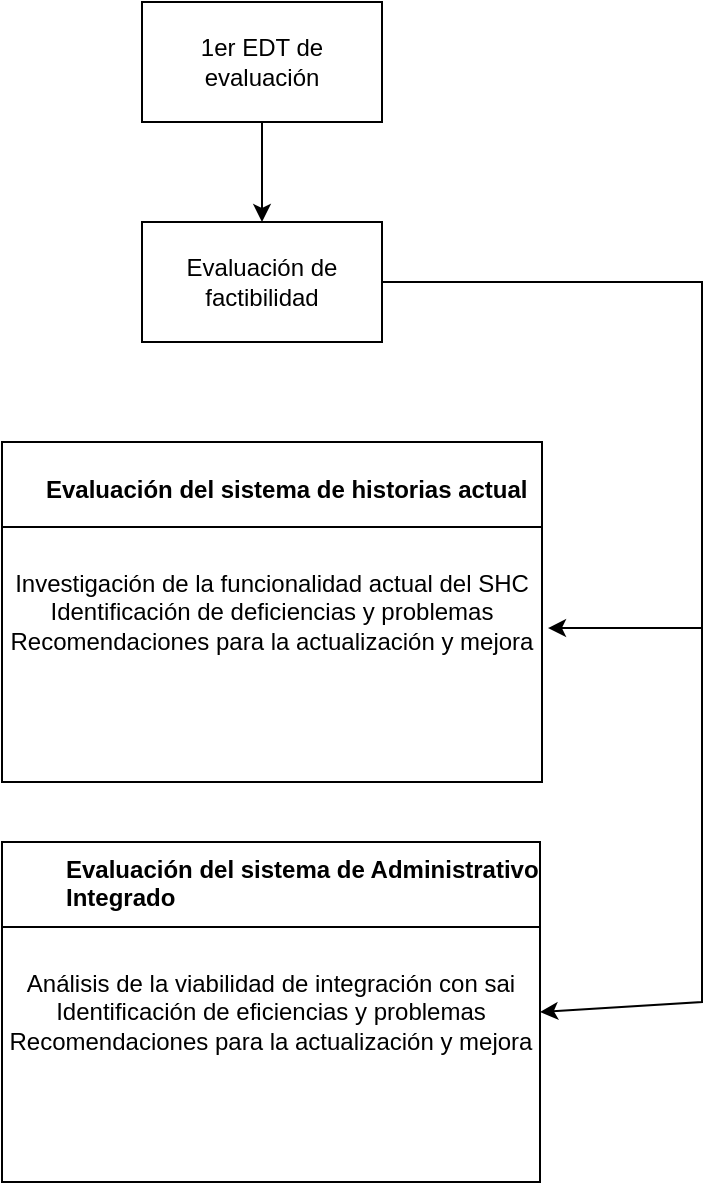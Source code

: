 <mxfile version="24.3.1" type="github" pages="3">
  <diagram name="1EDT" id="6Wvr4Ylj7S0Q1RzzWG8O">
    <mxGraphModel dx="714" dy="787" grid="1" gridSize="10" guides="1" tooltips="1" connect="1" arrows="1" fold="1" page="1" pageScale="1" pageWidth="827" pageHeight="1169" math="0" shadow="0">
      <root>
        <mxCell id="0" />
        <mxCell id="1" parent="0" />
        <mxCell id="sKKpUDkrvhMne10swxIE-1" value="1er EDT de evaluación" style="rounded=0;whiteSpace=wrap;html=1;" vertex="1" parent="1">
          <mxGeometry x="320" y="100" width="120" height="60" as="geometry" />
        </mxCell>
        <mxCell id="sKKpUDkrvhMne10swxIE-2" value="Evaluación de factibilidad" style="rounded=0;whiteSpace=wrap;html=1;" vertex="1" parent="1">
          <mxGeometry x="320" y="210" width="120" height="60" as="geometry" />
        </mxCell>
        <mxCell id="sKKpUDkrvhMne10swxIE-15" value="&lt;span style=&quot;text-wrap: nowrap;&quot;&gt;Investigación de la funcionalidad actual del SHC&lt;/span&gt;&lt;div&gt;&lt;span style=&quot;text-wrap: nowrap;&quot;&gt;Identificación de deficiencias y problemas&lt;/span&gt;&lt;/div&gt;&lt;div&gt;&lt;span style=&quot;text-wrap: nowrap;&quot;&gt;Recomendaciones para la actualización y mejora&lt;/span&gt;&lt;/div&gt;" style="rounded=0;whiteSpace=wrap;html=1;" vertex="1" parent="1">
          <mxGeometry x="250" y="320" width="270" height="170" as="geometry" />
        </mxCell>
        <mxCell id="sKKpUDkrvhMne10swxIE-16" value="" style="endArrow=none;html=1;rounded=0;exitX=0;exitY=0.25;exitDx=0;exitDy=0;entryX=1;entryY=0.25;entryDx=0;entryDy=0;" edge="1" parent="1" source="sKKpUDkrvhMne10swxIE-15" target="sKKpUDkrvhMne10swxIE-15">
          <mxGeometry width="50" height="50" relative="1" as="geometry">
            <mxPoint x="280" y="420" as="sourcePoint" />
            <mxPoint x="330" y="370" as="targetPoint" />
          </mxGeometry>
        </mxCell>
        <mxCell id="sKKpUDkrvhMne10swxIE-17" value="&lt;span style=&quot;forced-color-adjust: none; font-weight: 700;&quot;&gt;Evaluación del sistema de historias actual&lt;/span&gt;&lt;div style=&quot;forced-color-adjust: none;&quot;&gt;&lt;br style=&quot;forced-color-adjust: none; color: rgb(0, 0, 0); font-family: Helvetica; font-size: 12px; font-style: normal; font-variant-ligatures: normal; font-variant-caps: normal; font-weight: 400; letter-spacing: normal; orphans: 2; text-align: center; text-indent: 0px; text-transform: none; widows: 2; word-spacing: 0px; -webkit-text-stroke-width: 0px; white-space: normal; background-color: rgb(251, 251, 251); text-decoration-thickness: initial; text-decoration-style: initial; text-decoration-color: initial;&quot;&gt;&#xa;&#xa;&lt;/div&gt;" style="text;whiteSpace=wrap;html=1;" vertex="1" parent="1">
          <mxGeometry x="270" y="330" width="270" height="80" as="geometry" />
        </mxCell>
        <mxCell id="sKKpUDkrvhMne10swxIE-18" value="&lt;span style=&quot;text-wrap: nowrap;&quot;&gt;Análisis de la viabilidad de integración con sai&lt;/span&gt;&lt;div style=&quot;text-wrap: nowrap;&quot;&gt;Identificación de eficiencias y problemas&lt;/div&gt;&lt;div style=&quot;text-wrap: nowrap;&quot;&gt;Recomendaciones para la actualización y mejora&lt;/div&gt;" style="rounded=0;whiteSpace=wrap;html=1;" vertex="1" parent="1">
          <mxGeometry x="250" y="520" width="269" height="170" as="geometry" />
        </mxCell>
        <mxCell id="sKKpUDkrvhMne10swxIE-19" value="" style="endArrow=none;html=1;rounded=0;exitX=0;exitY=0.25;exitDx=0;exitDy=0;entryX=1;entryY=0.25;entryDx=0;entryDy=0;" edge="1" parent="1" source="sKKpUDkrvhMne10swxIE-18" target="sKKpUDkrvhMne10swxIE-18">
          <mxGeometry width="50" height="50" relative="1" as="geometry">
            <mxPoint x="280" y="620" as="sourcePoint" />
            <mxPoint x="330" y="570" as="targetPoint" />
          </mxGeometry>
        </mxCell>
        <mxCell id="sKKpUDkrvhMne10swxIE-20" value="&lt;span style=&quot;forced-color-adjust: none; font-weight: 700;&quot;&gt;Evaluación del sistema de Administrativo Integrado&lt;/span&gt;" style="text;whiteSpace=wrap;html=1;" vertex="1" parent="1">
          <mxGeometry x="280" y="520" width="250" height="50" as="geometry" />
        </mxCell>
        <mxCell id="sKKpUDkrvhMne10swxIE-21" value="" style="endArrow=classic;html=1;rounded=0;exitX=1;exitY=0.5;exitDx=0;exitDy=0;entryX=1;entryY=0.5;entryDx=0;entryDy=0;" edge="1" parent="1" source="sKKpUDkrvhMne10swxIE-2" target="sKKpUDkrvhMne10swxIE-18">
          <mxGeometry width="50" height="50" relative="1" as="geometry">
            <mxPoint x="450" y="170" as="sourcePoint" />
            <mxPoint x="610" y="180" as="targetPoint" />
            <Array as="points">
              <mxPoint x="600" y="240" />
              <mxPoint x="600" y="600" />
            </Array>
          </mxGeometry>
        </mxCell>
        <mxCell id="sKKpUDkrvhMne10swxIE-22" value="" style="endArrow=classic;html=1;rounded=0;exitX=0.5;exitY=1;exitDx=0;exitDy=0;" edge="1" parent="1" source="sKKpUDkrvhMne10swxIE-1" target="sKKpUDkrvhMne10swxIE-2">
          <mxGeometry width="50" height="50" relative="1" as="geometry">
            <mxPoint x="460" y="180" as="sourcePoint" />
            <mxPoint x="620" y="190" as="targetPoint" />
          </mxGeometry>
        </mxCell>
        <mxCell id="sKKpUDkrvhMne10swxIE-23" value="" style="endArrow=classic;html=1;rounded=0;entryX=0.937;entryY=1.038;entryDx=0;entryDy=0;entryPerimeter=0;" edge="1" parent="1" target="sKKpUDkrvhMne10swxIE-17">
          <mxGeometry width="50" height="50" relative="1" as="geometry">
            <mxPoint x="600" y="413" as="sourcePoint" />
            <mxPoint x="630" y="200" as="targetPoint" />
          </mxGeometry>
        </mxCell>
      </root>
    </mxGraphModel>
  </diagram>
  <diagram name="2do EDT" id="THJHXmKBojdOz0x6QpAN">
    <mxGraphModel dx="840" dy="926" grid="1" gridSize="10" guides="1" tooltips="1" connect="1" arrows="1" fold="1" page="1" pageScale="1" pageWidth="827" pageHeight="1169" math="0" shadow="0">
      <root>
        <mxCell id="7O2lqeWb_1-DoCXeQbFf-0" />
        <mxCell id="7O2lqeWb_1-DoCXeQbFf-1" parent="7O2lqeWb_1-DoCXeQbFf-0" />
        <mxCell id="7O2lqeWb_1-DoCXeQbFf-2" value="2do EDT de software" style="rounded=0;whiteSpace=wrap;html=1;" vertex="1" parent="7O2lqeWb_1-DoCXeQbFf-1">
          <mxGeometry x="320" y="100" width="120" height="60" as="geometry" />
        </mxCell>
        <mxCell id="7O2lqeWb_1-DoCXeQbFf-3" value="Desarrollo de software" style="rounded=0;whiteSpace=wrap;html=1;" vertex="1" parent="7O2lqeWb_1-DoCXeQbFf-1">
          <mxGeometry x="320" y="210" width="120" height="60" as="geometry" />
        </mxCell>
        <mxCell id="7O2lqeWb_1-DoCXeQbFf-4" value="&lt;span style=&quot;text-wrap: nowrap;&quot;&gt;Reunión con los stakeholders&lt;/span&gt;&lt;div&gt;&lt;span style=&quot;text-wrap: nowrap;&quot;&gt;Análisis de requerimientos del sistema de salud&lt;/span&gt;&lt;/div&gt;&lt;div&gt;&lt;span style=&quot;text-wrap: nowrap;&quot;&gt;Definición de alcance y objetivos del proyecto&lt;/span&gt;&lt;/div&gt;" style="rounded=0;whiteSpace=wrap;html=1;" vertex="1" parent="7O2lqeWb_1-DoCXeQbFf-1">
          <mxGeometry x="170" y="320" width="350" height="130" as="geometry" />
        </mxCell>
        <mxCell id="7O2lqeWb_1-DoCXeQbFf-5" value="" style="endArrow=none;html=1;rounded=0;exitX=0;exitY=0.25;exitDx=0;exitDy=0;entryX=1;entryY=0.25;entryDx=0;entryDy=0;" edge="1" parent="7O2lqeWb_1-DoCXeQbFf-1" source="7O2lqeWb_1-DoCXeQbFf-4" target="7O2lqeWb_1-DoCXeQbFf-4">
          <mxGeometry width="50" height="50" relative="1" as="geometry">
            <mxPoint x="280" y="420" as="sourcePoint" />
            <mxPoint x="330" y="370" as="targetPoint" />
          </mxGeometry>
        </mxCell>
        <mxCell id="7O2lqeWb_1-DoCXeQbFf-6" value="&lt;div style=&quot;forced-color-adjust: none;&quot;&gt;&lt;b&gt;Inicio del proyecto&lt;/b&gt;&lt;br style=&quot;forced-color-adjust: none; color: rgb(0, 0, 0); font-family: Helvetica; font-size: 12px; font-style: normal; font-variant-ligatures: normal; font-variant-caps: normal; font-weight: 400; letter-spacing: normal; orphans: 2; text-align: center; text-indent: 0px; text-transform: none; widows: 2; word-spacing: 0px; -webkit-text-stroke-width: 0px; white-space: normal; background-color: rgb(251, 251, 251); text-decoration-thickness: initial; text-decoration-style: initial; text-decoration-color: initial;&quot;&gt;&lt;br&gt;&lt;br&gt;&lt;/div&gt;" style="text;whiteSpace=wrap;html=1;" vertex="1" parent="7O2lqeWb_1-DoCXeQbFf-1">
          <mxGeometry x="270" y="330" width="270" height="80" as="geometry" />
        </mxCell>
        <mxCell id="7O2lqeWb_1-DoCXeQbFf-7" value="&lt;div style=&quot;text-wrap: nowrap;&quot;&gt;Diseño de la arquitectura del software&lt;/div&gt;&lt;div style=&quot;text-wrap: nowrap;&quot;&gt;Creación de la base de datos para gestión de Historias Clínicas&lt;/div&gt;&lt;div style=&quot;text-wrap: nowrap;&quot;&gt;Diseño de la Interfaz de Usuario para usuarios finales y administradores&lt;/div&gt;" style="rounded=0;whiteSpace=wrap;html=1;" vertex="1" parent="7O2lqeWb_1-DoCXeQbFf-1">
          <mxGeometry x="110" y="520" width="409" height="100" as="geometry" />
        </mxCell>
        <mxCell id="7O2lqeWb_1-DoCXeQbFf-8" value="" style="endArrow=none;html=1;rounded=0;exitX=0;exitY=0.25;exitDx=0;exitDy=0;entryX=1;entryY=0.25;entryDx=0;entryDy=0;" edge="1" parent="7O2lqeWb_1-DoCXeQbFf-1" source="7O2lqeWb_1-DoCXeQbFf-7" target="7O2lqeWb_1-DoCXeQbFf-7">
          <mxGeometry width="50" height="50" relative="1" as="geometry">
            <mxPoint x="280" y="620" as="sourcePoint" />
            <mxPoint x="330" y="570" as="targetPoint" />
          </mxGeometry>
        </mxCell>
        <mxCell id="7O2lqeWb_1-DoCXeQbFf-9" value="&lt;b&gt;Diseño del sistema&lt;/b&gt;" style="text;whiteSpace=wrap;html=1;" vertex="1" parent="7O2lqeWb_1-DoCXeQbFf-1">
          <mxGeometry x="280" y="520" width="250" height="50" as="geometry" />
        </mxCell>
        <mxCell id="7O2lqeWb_1-DoCXeQbFf-10" value="" style="endArrow=classic;html=1;rounded=0;exitX=1;exitY=0.5;exitDx=0;exitDy=0;entryX=0.998;entryY=0.636;entryDx=0;entryDy=0;entryPerimeter=0;" edge="1" parent="7O2lqeWb_1-DoCXeQbFf-1" source="7O2lqeWb_1-DoCXeQbFf-3" target="po4SZOIbq65MpG0zSHLR-16">
          <mxGeometry width="50" height="50" relative="1" as="geometry">
            <mxPoint x="450" y="170" as="sourcePoint" />
            <mxPoint x="610" y="180" as="targetPoint" />
            <Array as="points">
              <mxPoint x="600" y="240" />
              <mxPoint x="600" y="570" />
              <mxPoint x="600" y="1519" />
            </Array>
          </mxGeometry>
        </mxCell>
        <mxCell id="7O2lqeWb_1-DoCXeQbFf-11" value="" style="endArrow=classic;html=1;rounded=0;exitX=0.5;exitY=1;exitDx=0;exitDy=0;" edge="1" parent="7O2lqeWb_1-DoCXeQbFf-1" source="7O2lqeWb_1-DoCXeQbFf-2" target="7O2lqeWb_1-DoCXeQbFf-3">
          <mxGeometry width="50" height="50" relative="1" as="geometry">
            <mxPoint x="460" y="180" as="sourcePoint" />
            <mxPoint x="620" y="190" as="targetPoint" />
          </mxGeometry>
        </mxCell>
        <mxCell id="7O2lqeWb_1-DoCXeQbFf-12" value="" style="endArrow=classic;html=1;rounded=0;entryX=0.937;entryY=1.038;entryDx=0;entryDy=0;entryPerimeter=0;" edge="1" parent="7O2lqeWb_1-DoCXeQbFf-1" target="7O2lqeWb_1-DoCXeQbFf-6">
          <mxGeometry width="50" height="50" relative="1" as="geometry">
            <mxPoint x="600" y="413" as="sourcePoint" />
            <mxPoint x="630" y="200" as="targetPoint" />
          </mxGeometry>
        </mxCell>
        <mxCell id="po4SZOIbq65MpG0zSHLR-1" value="&lt;div style=&quot;text-wrap: nowrap;&quot;&gt;&lt;p class=&quot;MsoNormal&quot;&gt;&lt;span lang=&quot;ES-BO&quot;&gt;Implementación del Módulo de Registro de&lt;br&gt;Paciente&lt;/span&gt;&lt;/p&gt;&lt;p class=&quot;MsoNormal&quot;&gt;&lt;span lang=&quot;ES-BO&quot;&gt;Desarrollo del Módulo de Gestión de Citas y Agenda de Médicos&lt;/span&gt;&lt;/p&gt;&lt;p class=&quot;MsoNormal&quot;&gt;&lt;span lang=&quot;ES-BO&quot;&gt;Integración del Módulo de Historias Clínicas Electrónicas&lt;/span&gt;&lt;span style=&quot;background-color: initial;&quot;&gt;&amp;nbsp;&amp;nbsp;&lt;/span&gt;&lt;/p&gt;&lt;p class=&quot;MsoNormal&quot;&gt;&lt;span lang=&quot;ES-BO&quot;&gt;Desarrollo del Módulo de Prescripciones y Recetas Médicas&lt;/span&gt;&lt;/p&gt;&lt;p class=&quot;MsoNormal&quot;&gt;&lt;span lang=&quot;ES-BO&quot;&gt;Implementación de Funcionalidades de Facturación y Administración&lt;br&gt;de Pagos&lt;/span&gt;&lt;/p&gt;&lt;/div&gt;" style="rounded=0;whiteSpace=wrap;html=1;" vertex="1" parent="7O2lqeWb_1-DoCXeQbFf-1">
          <mxGeometry x="70" y="660" width="449" height="210" as="geometry" />
        </mxCell>
        <mxCell id="po4SZOIbq65MpG0zSHLR-2" value="" style="endArrow=none;html=1;rounded=0;exitX=0;exitY=0.25;exitDx=0;exitDy=0;entryX=1;entryY=0.25;entryDx=0;entryDy=0;" edge="1" parent="7O2lqeWb_1-DoCXeQbFf-1">
          <mxGeometry width="50" height="50" relative="1" as="geometry">
            <mxPoint x="70" y="690" as="sourcePoint" />
            <mxPoint x="519" y="690" as="targetPoint" />
          </mxGeometry>
        </mxCell>
        <mxCell id="po4SZOIbq65MpG0zSHLR-3" value="&lt;b&gt;Desarrollo del Software&lt;/b&gt;" style="text;whiteSpace=wrap;html=1;" vertex="1" parent="7O2lqeWb_1-DoCXeQbFf-1">
          <mxGeometry x="220" y="660" width="250" height="20" as="geometry" />
        </mxCell>
        <mxCell id="po4SZOIbq65MpG0zSHLR-5" value="&lt;div style=&quot;text-wrap: nowrap;&quot;&gt;&lt;p class=&quot;MsoNormal&quot;&gt;&lt;span lang=&quot;ES-BO&quot;&gt;Pruebas de Funcionalidad del Software&lt;/span&gt;&lt;span style=&quot;background-color: initial;&quot;&gt;&amp;nbsp;&amp;nbsp;&lt;/span&gt;&lt;/p&gt;&lt;p class=&quot;MsoNormal&quot;&gt;&lt;span lang=&quot;ES-BO&quot;&gt;Pruebas de Interfaz de Usuario (UI)&lt;/span&gt;&lt;span style=&quot;background-color: initial;&quot;&gt;&amp;nbsp;&amp;nbsp;&lt;/span&gt;&lt;/p&gt;&lt;p class=&quot;MsoNormal&quot;&gt;&lt;span lang=&quot;ES-BO&quot;&gt;Pruebas de Integración del Sistema Completo&lt;/span&gt;&lt;/p&gt;&lt;p class=&quot;MsoNormal&quot;&gt;&lt;span lang=&quot;ES-BO&quot;&gt;Pruebas de Seguridad y Protección de Datos&lt;/span&gt;&lt;/p&gt;&lt;/div&gt;" style="rounded=0;whiteSpace=wrap;html=1;" vertex="1" parent="7O2lqeWb_1-DoCXeQbFf-1">
          <mxGeometry x="70" y="900" width="449" height="160" as="geometry" />
        </mxCell>
        <mxCell id="po4SZOIbq65MpG0zSHLR-6" value="" style="endArrow=none;html=1;rounded=0;exitX=0;exitY=0.25;exitDx=0;exitDy=0;entryX=1;entryY=0.25;entryDx=0;entryDy=0;" edge="1" parent="7O2lqeWb_1-DoCXeQbFf-1">
          <mxGeometry width="50" height="50" relative="1" as="geometry">
            <mxPoint x="70" y="930" as="sourcePoint" />
            <mxPoint x="519" y="930" as="targetPoint" />
          </mxGeometry>
        </mxCell>
        <mxCell id="po4SZOIbq65MpG0zSHLR-7" value="&lt;b&gt;Pruebas y Control de Calidad&lt;/b&gt;" style="text;whiteSpace=wrap;html=1;" vertex="1" parent="7O2lqeWb_1-DoCXeQbFf-1">
          <mxGeometry x="220" y="900" width="250" height="20" as="geometry" />
        </mxCell>
        <mxCell id="po4SZOIbq65MpG0zSHLR-8" value="&lt;div style=&quot;text-wrap: nowrap;&quot;&gt;&lt;p class=&quot;MsoNormal&quot;&gt;&lt;span lang=&quot;ES-BO&quot;&gt;Configuración del Entorno de Producción&lt;/span&gt;&lt;span style=&quot;background-color: initial;&quot;&gt;&amp;nbsp;&amp;nbsp;&lt;/span&gt;&lt;/p&gt;&lt;p class=&quot;MsoNormal&quot;&gt;&lt;span lang=&quot;ES-BO&quot;&gt;Instalación y Configuración del Software en Servidores del Cliente&lt;/span&gt;&lt;span style=&quot;background-color: initial;&quot;&gt;&amp;nbsp;&lt;/span&gt;&lt;/p&gt;&lt;p class=&quot;MsoNormal&quot;&gt;&lt;span lang=&quot;ES-BO&quot;&gt;Migración de Datos de Sistemas Anteriores al Nuevo Software&lt;/span&gt;&lt;/p&gt;&lt;/div&gt;" style="rounded=0;whiteSpace=wrap;html=1;" vertex="1" parent="7O2lqeWb_1-DoCXeQbFf-1">
          <mxGeometry x="70" y="1090" width="449" height="140" as="geometry" />
        </mxCell>
        <mxCell id="po4SZOIbq65MpG0zSHLR-9" value="" style="endArrow=none;html=1;rounded=0;exitX=0;exitY=0.25;exitDx=0;exitDy=0;entryX=1;entryY=0.25;entryDx=0;entryDy=0;" edge="1" parent="7O2lqeWb_1-DoCXeQbFf-1">
          <mxGeometry width="50" height="50" relative="1" as="geometry">
            <mxPoint x="70" y="1120" as="sourcePoint" />
            <mxPoint x="519" y="1120" as="targetPoint" />
          </mxGeometry>
        </mxCell>
        <mxCell id="po4SZOIbq65MpG0zSHLR-11" value="&lt;b&gt;Implementación y Despliegue&lt;/b&gt;" style="text;whiteSpace=wrap;html=1;" vertex="1" parent="7O2lqeWb_1-DoCXeQbFf-1">
          <mxGeometry x="210" y="1090" width="250" height="20" as="geometry" />
        </mxCell>
        <mxCell id="po4SZOIbq65MpG0zSHLR-13" value="&lt;div style=&quot;text-wrap: nowrap;&quot;&gt;&lt;p class=&quot;MsoNormal&quot;&gt;&lt;span lang=&quot;ES-BO&quot;&gt;Elaboración de Manuales de Usuario para Médicos y Personal Administrativo&lt;/span&gt;&lt;span style=&quot;background-color: initial;&quot;&gt;&amp;nbsp;&lt;/span&gt;&lt;/p&gt;&lt;p class=&quot;MsoNormal&quot;&gt;&lt;span lang=&quot;ES-BO&quot;&gt;Sesiones de Capacitación para Usuarios Finales&lt;/span&gt;&lt;span style=&quot;background-color: initial;&quot;&gt;&amp;nbsp;&amp;nbsp;&lt;/span&gt;&lt;/p&gt;&lt;p class=&quot;MsoNormal&quot;&gt;&lt;span lang=&quot;ES-BO&quot;&gt;Documentación Técnica para Administradores del Sistema&lt;/span&gt;&lt;/p&gt;&lt;/div&gt;" style="rounded=0;whiteSpace=wrap;html=1;" vertex="1" parent="7O2lqeWb_1-DoCXeQbFf-1">
          <mxGeometry x="70" y="1260" width="449" height="150" as="geometry" />
        </mxCell>
        <mxCell id="po4SZOIbq65MpG0zSHLR-14" value="" style="endArrow=none;html=1;rounded=0;exitX=0;exitY=0.25;exitDx=0;exitDy=0;entryX=1;entryY=0.25;entryDx=0;entryDy=0;" edge="1" parent="7O2lqeWb_1-DoCXeQbFf-1">
          <mxGeometry width="50" height="50" relative="1" as="geometry">
            <mxPoint x="70" y="1290" as="sourcePoint" />
            <mxPoint x="519" y="1290" as="targetPoint" />
          </mxGeometry>
        </mxCell>
        <mxCell id="po4SZOIbq65MpG0zSHLR-15" value="&lt;b&gt;Capacitación y Documentación&lt;/b&gt;" style="text;whiteSpace=wrap;html=1;" vertex="1" parent="7O2lqeWb_1-DoCXeQbFf-1">
          <mxGeometry x="210" y="1260" width="250" height="20" as="geometry" />
        </mxCell>
        <mxCell id="po4SZOIbq65MpG0zSHLR-16" value="&lt;div style=&quot;text-wrap: nowrap;&quot;&gt;&lt;p class=&quot;MsoNormal&quot;&gt;&lt;span lang=&quot;ES-BO&quot;&gt;Establecimiento de Procedimientos de Soporte Técnico&lt;/span&gt;&lt;span style=&quot;background-color: initial;&quot;&gt;&amp;nbsp;&lt;/span&gt;&lt;/p&gt;&lt;p class=&quot;MsoNormal&quot;&gt;&lt;span lang=&quot;ES-BO&quot;&gt;Monitoreo Continuo del Sistema y Resolución de Problemas&lt;/span&gt;&lt;span style=&quot;background-color: initial;&quot;&gt;&amp;nbsp;&amp;nbsp;&lt;/span&gt;&lt;/p&gt;&lt;p class=&quot;MsoNormal&quot;&gt;&lt;span lang=&quot;ES-BO&quot;&gt;Actualizaciones y Parches de Seguridad Periódicos&lt;/span&gt;&lt;/p&gt;&lt;/div&gt;" style="rounded=0;whiteSpace=wrap;html=1;" vertex="1" parent="7O2lqeWb_1-DoCXeQbFf-1">
          <mxGeometry x="70" y="1430" width="449" height="140" as="geometry" />
        </mxCell>
        <mxCell id="po4SZOIbq65MpG0zSHLR-17" value="" style="endArrow=none;html=1;rounded=0;exitX=0;exitY=0.25;exitDx=0;exitDy=0;entryX=1;entryY=0.25;entryDx=0;entryDy=0;" edge="1" parent="7O2lqeWb_1-DoCXeQbFf-1">
          <mxGeometry width="50" height="50" relative="1" as="geometry">
            <mxPoint x="70" y="1460" as="sourcePoint" />
            <mxPoint x="519" y="1460" as="targetPoint" />
          </mxGeometry>
        </mxCell>
        <mxCell id="po4SZOIbq65MpG0zSHLR-18" value="&lt;b&gt;Soporte y Mantenimiento&lt;/b&gt;" style="text;whiteSpace=wrap;html=1;" vertex="1" parent="7O2lqeWb_1-DoCXeQbFf-1">
          <mxGeometry x="210" y="1430" width="250" height="20" as="geometry" />
        </mxCell>
        <mxCell id="po4SZOIbq65MpG0zSHLR-19" value="" style="endArrow=classic;html=1;rounded=0;entryX=0.937;entryY=1.038;entryDx=0;entryDy=0;entryPerimeter=0;" edge="1" parent="7O2lqeWb_1-DoCXeQbFf-1">
          <mxGeometry width="50" height="50" relative="1" as="geometry">
            <mxPoint x="596" y="580" as="sourcePoint" />
            <mxPoint x="519" y="580" as="targetPoint" />
          </mxGeometry>
        </mxCell>
        <mxCell id="po4SZOIbq65MpG0zSHLR-20" value="" style="endArrow=classic;html=1;rounded=0;entryX=0.937;entryY=1.038;entryDx=0;entryDy=0;entryPerimeter=0;" edge="1" parent="7O2lqeWb_1-DoCXeQbFf-1">
          <mxGeometry width="50" height="50" relative="1" as="geometry">
            <mxPoint x="597" y="770" as="sourcePoint" />
            <mxPoint x="520" y="770" as="targetPoint" />
          </mxGeometry>
        </mxCell>
        <mxCell id="po4SZOIbq65MpG0zSHLR-21" value="" style="endArrow=classic;html=1;rounded=0;entryX=0.937;entryY=1.038;entryDx=0;entryDy=0;entryPerimeter=0;" edge="1" parent="7O2lqeWb_1-DoCXeQbFf-1">
          <mxGeometry width="50" height="50" relative="1" as="geometry">
            <mxPoint x="596" y="1169" as="sourcePoint" />
            <mxPoint x="519" y="1169" as="targetPoint" />
          </mxGeometry>
        </mxCell>
        <mxCell id="po4SZOIbq65MpG0zSHLR-22" value="" style="endArrow=classic;html=1;rounded=0;entryX=0.937;entryY=1.038;entryDx=0;entryDy=0;entryPerimeter=0;" edge="1" parent="7O2lqeWb_1-DoCXeQbFf-1">
          <mxGeometry width="50" height="50" relative="1" as="geometry">
            <mxPoint x="597" y="990" as="sourcePoint" />
            <mxPoint x="520" y="990" as="targetPoint" />
          </mxGeometry>
        </mxCell>
        <mxCell id="po4SZOIbq65MpG0zSHLR-23" value="" style="endArrow=classic;html=1;rounded=0;entryX=0.937;entryY=1.038;entryDx=0;entryDy=0;entryPerimeter=0;" edge="1" parent="7O2lqeWb_1-DoCXeQbFf-1">
          <mxGeometry width="50" height="50" relative="1" as="geometry">
            <mxPoint x="597" y="1340" as="sourcePoint" />
            <mxPoint x="520" y="1340" as="targetPoint" />
          </mxGeometry>
        </mxCell>
      </root>
    </mxGraphModel>
  </diagram>
  <diagram name="3EDT" id="QhQMqEMQn_4IIFyzpUB7">
    <mxGraphModel dx="1674" dy="780" grid="1" gridSize="10" guides="1" tooltips="1" connect="1" arrows="1" fold="1" page="1" pageScale="1" pageWidth="827" pageHeight="1169" math="0" shadow="0">
      <root>
        <mxCell id="PAhYlhFZXIOMs37tAE83-0" />
        <mxCell id="PAhYlhFZXIOMs37tAE83-1" parent="PAhYlhFZXIOMs37tAE83-0" />
        <mxCell id="PAhYlhFZXIOMs37tAE83-2" value="3er EDT&amp;nbsp;&lt;div&gt;Capacitación Personal&amp;nbsp;&lt;/div&gt;" style="rounded=0;whiteSpace=wrap;html=1;" vertex="1" parent="PAhYlhFZXIOMs37tAE83-1">
          <mxGeometry x="245" y="140" width="270" height="60" as="geometry" />
        </mxCell>
        <mxCell id="PAhYlhFZXIOMs37tAE83-3" value="Capacitación Nuevo Sistema" style="rounded=0;whiteSpace=wrap;html=1;" vertex="1" parent="PAhYlhFZXIOMs37tAE83-1">
          <mxGeometry x="320" y="220" width="120" height="60" as="geometry" />
        </mxCell>
        <mxCell id="PAhYlhFZXIOMs37tAE83-4" value="&lt;div&gt;&lt;span style=&quot;font-size:11.0pt;line-height:&lt;br/&gt;115%;font-family:&amp;quot;Arial&amp;quot;,sans-serif;mso-fareast-font-family:Arial;mso-ansi-language:&lt;br/&gt;ES-BO;mso-fareast-language:ES-BO;mso-bidi-language:AR-SA&quot; lang=&quot;ES-BO&quot;&gt;Planificación de la&lt;br&gt;Capacitación&lt;/span&gt;&lt;br&gt;&lt;/div&gt;&lt;div&gt;&lt;span style=&quot;font-size:11.0pt;line-height:&lt;br/&gt;115%;font-family:&amp;quot;Arial&amp;quot;,sans-serif;mso-fareast-font-family:Arial;mso-ansi-language:&lt;br/&gt;ES-BO;mso-fareast-language:ES-BO;mso-bidi-language:AR-SA&quot; lang=&quot;ES-BO&quot;&gt;&lt;span style=&quot;font-size: 11pt; line-height: 115%;&quot; lang=&quot;ES-BO&quot;&gt;Desarrollo de&lt;br/&gt;Materiales de Capacitación&lt;/span&gt;&lt;br&gt;&lt;/span&gt;&lt;/div&gt;" style="rounded=0;whiteSpace=wrap;html=1;" vertex="1" parent="PAhYlhFZXIOMs37tAE83-1">
          <mxGeometry x="242" y="290" width="265" height="160" as="geometry" />
        </mxCell>
        <mxCell id="PAhYlhFZXIOMs37tAE83-5" value="" style="endArrow=none;html=1;rounded=0;exitX=0;exitY=0.25;exitDx=0;exitDy=0;entryX=1;entryY=0.25;entryDx=0;entryDy=0;" edge="1" parent="PAhYlhFZXIOMs37tAE83-1" source="PAhYlhFZXIOMs37tAE83-4" target="PAhYlhFZXIOMs37tAE83-4">
          <mxGeometry width="50" height="50" relative="1" as="geometry">
            <mxPoint x="280" y="420" as="sourcePoint" />
            <mxPoint x="330" y="370" as="targetPoint" />
          </mxGeometry>
        </mxCell>
        <mxCell id="PAhYlhFZXIOMs37tAE83-6" value="&lt;div style=&quot;forced-color-adjust: none;&quot;&gt;&lt;b&gt;Preparación&lt;/b&gt;&lt;/div&gt;" style="text;whiteSpace=wrap;html=1;" vertex="1" parent="PAhYlhFZXIOMs37tAE83-1">
          <mxGeometry x="345" y="300" width="70" height="30" as="geometry" />
        </mxCell>
        <mxCell id="PAhYlhFZXIOMs37tAE83-7" value="&lt;div style=&quot;text-wrap: nowrap;&quot;&gt;&lt;span style=&quot;font-size:11.0pt;line-height:&lt;br/&gt;115%;font-family:&amp;quot;Arial&amp;quot;,sans-serif;mso-fareast-font-family:Arial;mso-ansi-language:&lt;br/&gt;ES-BO;mso-fareast-language:ES-BO;mso-bidi-language:AR-SA&quot; lang=&quot;ES-BO&quot;&gt;Sesiones de&lt;br&gt;Capacitación&lt;/span&gt;&lt;br&gt;&lt;/div&gt;&lt;div style=&quot;text-wrap: nowrap;&quot;&gt;&lt;span style=&quot;font-size:11.0pt;line-height:&lt;br/&gt;115%;font-family:&amp;quot;Arial&amp;quot;,sans-serif;mso-fareast-font-family:Arial;mso-ansi-language:&lt;br/&gt;ES-BO;mso-fareast-language:ES-BO;mso-bidi-language:AR-SA&quot; lang=&quot;ES-BO&quot;&gt;Evaluación del aprendizaje&lt;/span&gt;&lt;/div&gt;" style="rounded=0;whiteSpace=wrap;html=1;" vertex="1" parent="PAhYlhFZXIOMs37tAE83-1">
          <mxGeometry x="237" y="460" width="269" height="110" as="geometry" />
        </mxCell>
        <mxCell id="PAhYlhFZXIOMs37tAE83-8" value="" style="endArrow=none;html=1;rounded=0;exitX=0;exitY=0.25;exitDx=0;exitDy=0;entryX=1;entryY=0.25;entryDx=0;entryDy=0;" edge="1" parent="PAhYlhFZXIOMs37tAE83-1" source="PAhYlhFZXIOMs37tAE83-7" target="PAhYlhFZXIOMs37tAE83-7">
          <mxGeometry width="50" height="50" relative="1" as="geometry">
            <mxPoint x="279" y="590" as="sourcePoint" />
            <mxPoint x="329" y="540" as="targetPoint" />
          </mxGeometry>
        </mxCell>
        <mxCell id="PAhYlhFZXIOMs37tAE83-9" value="&lt;span style=&quot;forced-color-adjust: none;&quot;&gt;&lt;b&gt;Implementación de la Capacitación&lt;/b&gt;&lt;/span&gt;" style="text;whiteSpace=wrap;html=1;" vertex="1" parent="PAhYlhFZXIOMs37tAE83-1">
          <mxGeometry x="260.5" y="460" width="250" height="30" as="geometry" />
        </mxCell>
        <mxCell id="PAhYlhFZXIOMs37tAE83-10" value="" style="endArrow=classic;html=1;rounded=0;exitX=1;exitY=0.5;exitDx=0;exitDy=0;entryX=1;entryY=0.5;entryDx=0;entryDy=0;" edge="1" parent="PAhYlhFZXIOMs37tAE83-1" source="PAhYlhFZXIOMs37tAE83-3" target="WafwkhL4fhMvozhbtmhs-3">
          <mxGeometry width="50" height="50" relative="1" as="geometry">
            <mxPoint x="450" y="170" as="sourcePoint" />
            <mxPoint x="610" y="180" as="targetPoint" />
            <Array as="points">
              <mxPoint x="600" y="260" />
              <mxPoint x="600" y="600" />
              <mxPoint x="590" y="800" />
            </Array>
          </mxGeometry>
        </mxCell>
        <mxCell id="PAhYlhFZXIOMs37tAE83-11" value="" style="endArrow=classic;html=1;rounded=0;exitX=0.5;exitY=1;exitDx=0;exitDy=0;" edge="1" parent="PAhYlhFZXIOMs37tAE83-1" source="PAhYlhFZXIOMs37tAE83-2" target="PAhYlhFZXIOMs37tAE83-3">
          <mxGeometry width="50" height="50" relative="1" as="geometry">
            <mxPoint x="460" y="180" as="sourcePoint" />
            <mxPoint x="620" y="190" as="targetPoint" />
          </mxGeometry>
        </mxCell>
        <mxCell id="PAhYlhFZXIOMs37tAE83-12" value="" style="endArrow=classic;html=1;rounded=0;entryX=1;entryY=0.5;entryDx=0;entryDy=0;" edge="1" parent="PAhYlhFZXIOMs37tAE83-1" target="PAhYlhFZXIOMs37tAE83-4">
          <mxGeometry width="50" height="50" relative="1" as="geometry">
            <mxPoint x="590" y="370" as="sourcePoint" />
            <mxPoint x="630" y="200" as="targetPoint" />
          </mxGeometry>
        </mxCell>
        <mxCell id="WafwkhL4fhMvozhbtmhs-0" value="&lt;div style=&quot;text-wrap: nowrap;&quot;&gt;&lt;p class=&quot;MsoNormal&quot;&gt;&lt;span lang=&quot;ES-BO&quot;&gt;Sesiones de Repaso y Reforzamiento&lt;/span&gt;&lt;/p&gt;&lt;p class=&quot;MsoNormal&quot;&gt;&lt;span lang=&quot;ES-BO&quot;&gt;&lt;span style=&quot;font-size:11.0pt;line-height:&lt;br/&gt;115%;font-family:&amp;quot;Arial&amp;quot;,sans-serif;mso-fareast-font-family:Arial;mso-ansi-language:&lt;br/&gt;ES-BO;mso-fareast-language:ES-BO;mso-bidi-language:AR-SA&quot; lang=&quot;ES-BO&quot;&gt;Monitoreo del&lt;br/&gt;Desempeño Post-Capacitación&lt;/span&gt;&lt;br&gt;&lt;/span&gt;&lt;/p&gt;&lt;/div&gt;" style="rounded=0;whiteSpace=wrap;html=1;" vertex="1" parent="PAhYlhFZXIOMs37tAE83-1">
          <mxGeometry x="237" y="580" width="267" height="140" as="geometry" />
        </mxCell>
        <mxCell id="WafwkhL4fhMvozhbtmhs-1" value="" style="endArrow=none;html=1;rounded=0;exitX=0;exitY=0.25;exitDx=0;exitDy=0;entryX=1;entryY=0.25;entryDx=0;entryDy=0;" edge="1" parent="PAhYlhFZXIOMs37tAE83-1" source="WafwkhL4fhMvozhbtmhs-0" target="WafwkhL4fhMvozhbtmhs-0">
          <mxGeometry width="50" height="50" relative="1" as="geometry">
            <mxPoint x="275" y="680" as="sourcePoint" />
            <mxPoint x="325" y="630" as="targetPoint" />
          </mxGeometry>
        </mxCell>
        <mxCell id="WafwkhL4fhMvozhbtmhs-2" value="&lt;span style=&quot;font-size:11.0pt;line-height:&lt;br/&gt;115%;font-family:&amp;quot;Arial&amp;quot;,sans-serif;mso-fareast-font-family:Arial;mso-ansi-language:&lt;br/&gt;ES-BO;mso-fareast-language:ES-BO;mso-bidi-language:AR-SA&quot; lang=&quot;ES-BO&quot;&gt;&lt;b&gt;Seguimiento y Reforzamiento&lt;/b&gt;&lt;/span&gt;" style="text;whiteSpace=wrap;html=1;" vertex="1" parent="PAhYlhFZXIOMs37tAE83-1">
          <mxGeometry x="258.5" y="590" width="264.5" height="30" as="geometry" />
        </mxCell>
        <mxCell id="WafwkhL4fhMvozhbtmhs-3" value="&lt;div style=&quot;text-wrap: nowrap;&quot;&gt;&lt;span style=&quot;font-size:11.0pt;line-height:&lt;br/&gt;115%;font-family:&amp;quot;Arial&amp;quot;,sans-serif;mso-fareast-font-family:Arial;mso-ansi-language:&lt;br/&gt;ES-BO;mso-fareast-language:ES-BO;mso-bidi-language:AR-SA&quot; lang=&quot;ES-BO&quot;&gt;Evaluación Final de&lt;br&gt;la Capacitación&lt;/span&gt;&lt;br&gt;&lt;/div&gt;&lt;div style=&quot;text-wrap: nowrap;&quot;&gt;&lt;span style=&quot;font-size:11.0pt;line-height:&lt;br/&gt;115%;font-family:&amp;quot;Arial&amp;quot;,sans-serif;mso-fareast-font-family:Arial;mso-ansi-language:&lt;br/&gt;ES-BO;mso-fareast-language:ES-BO;mso-bidi-language:AR-SA&quot; lang=&quot;ES-BO&quot;&gt;&lt;span style=&quot;font-size: 11pt; line-height: 115%;&quot; lang=&quot;ES-BO&quot;&gt;Documentación y&lt;br/&gt;Archivo&lt;/span&gt;&lt;br&gt;&lt;/span&gt;&lt;/div&gt;" style="rounded=0;whiteSpace=wrap;html=1;" vertex="1" parent="PAhYlhFZXIOMs37tAE83-1">
          <mxGeometry x="237" y="730" width="267" height="130" as="geometry" />
        </mxCell>
        <mxCell id="WafwkhL4fhMvozhbtmhs-4" value="" style="endArrow=none;html=1;rounded=0;exitX=0;exitY=0.25;exitDx=0;exitDy=0;entryX=1;entryY=0.25;entryDx=0;entryDy=0;" edge="1" parent="PAhYlhFZXIOMs37tAE83-1" source="WafwkhL4fhMvozhbtmhs-3" target="WafwkhL4fhMvozhbtmhs-3">
          <mxGeometry width="50" height="50" relative="1" as="geometry">
            <mxPoint x="275" y="830" as="sourcePoint" />
            <mxPoint x="325" y="780" as="targetPoint" />
          </mxGeometry>
        </mxCell>
        <mxCell id="WafwkhL4fhMvozhbtmhs-5" value="&lt;span style=&quot;forced-color-adjust: none;&quot;&gt;&lt;b&gt;Cierre&lt;/b&gt;&lt;/span&gt;" style="text;whiteSpace=wrap;html=1;" vertex="1" parent="PAhYlhFZXIOMs37tAE83-1">
          <mxGeometry x="346.75" y="730" width="45.5" height="30" as="geometry" />
        </mxCell>
        <mxCell id="WafwkhL4fhMvozhbtmhs-9" value="" style="endArrow=classic;html=1;rounded=0;entryX=1;entryY=0.5;entryDx=0;entryDy=0;" edge="1" parent="PAhYlhFZXIOMs37tAE83-1">
          <mxGeometry width="50" height="50" relative="1" as="geometry">
            <mxPoint x="597.5" y="544.5" as="sourcePoint" />
            <mxPoint x="514.5" y="544.5" as="targetPoint" />
          </mxGeometry>
        </mxCell>
        <mxCell id="WafwkhL4fhMvozhbtmhs-10" value="" style="endArrow=classic;html=1;rounded=0;entryX=1;entryY=0.5;entryDx=0;entryDy=0;" edge="1" parent="PAhYlhFZXIOMs37tAE83-1">
          <mxGeometry width="50" height="50" relative="1" as="geometry">
            <mxPoint x="588" y="710" as="sourcePoint" />
            <mxPoint x="505" y="710" as="targetPoint" />
          </mxGeometry>
        </mxCell>
      </root>
    </mxGraphModel>
  </diagram>
</mxfile>

